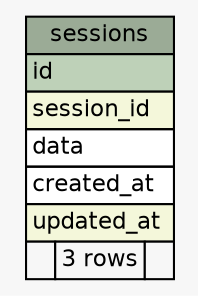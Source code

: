 // dot 2.38.0 on Mac OS X 10.9.4
// SchemaSpy rev 590
digraph "sessions" {
  graph [
    rankdir="RL"
    bgcolor="#f7f7f7"
    nodesep="0.18"
    ranksep="0.46"
    fontname="Helvetica"
    fontsize="11"
  ];
  node [
    fontname="Helvetica"
    fontsize="11"
    shape="plaintext"
  ];
  edge [
    arrowsize="0.8"
  ];
  "sessions" [
    label=<
    <TABLE BORDER="0" CELLBORDER="1" CELLSPACING="0" BGCOLOR="#ffffff">
      <TR><TD COLSPAN="3" BGCOLOR="#9bab96" ALIGN="CENTER">sessions</TD></TR>
      <TR><TD PORT="id" COLSPAN="3" BGCOLOR="#bed1b8" ALIGN="LEFT">id</TD></TR>
      <TR><TD PORT="session_id" COLSPAN="3" BGCOLOR="#f4f7da" ALIGN="LEFT">session_id</TD></TR>
      <TR><TD PORT="data" COLSPAN="3" ALIGN="LEFT">data</TD></TR>
      <TR><TD PORT="created_at" COLSPAN="3" ALIGN="LEFT">created_at</TD></TR>
      <TR><TD PORT="updated_at" COLSPAN="3" BGCOLOR="#f4f7da" ALIGN="LEFT">updated_at</TD></TR>
      <TR><TD ALIGN="LEFT" BGCOLOR="#f7f7f7">  </TD><TD ALIGN="RIGHT" BGCOLOR="#f7f7f7">3 rows</TD><TD ALIGN="RIGHT" BGCOLOR="#f7f7f7">  </TD></TR>
    </TABLE>>
    URL="tables/sessions.html"
    tooltip="sessions"
  ];
}
